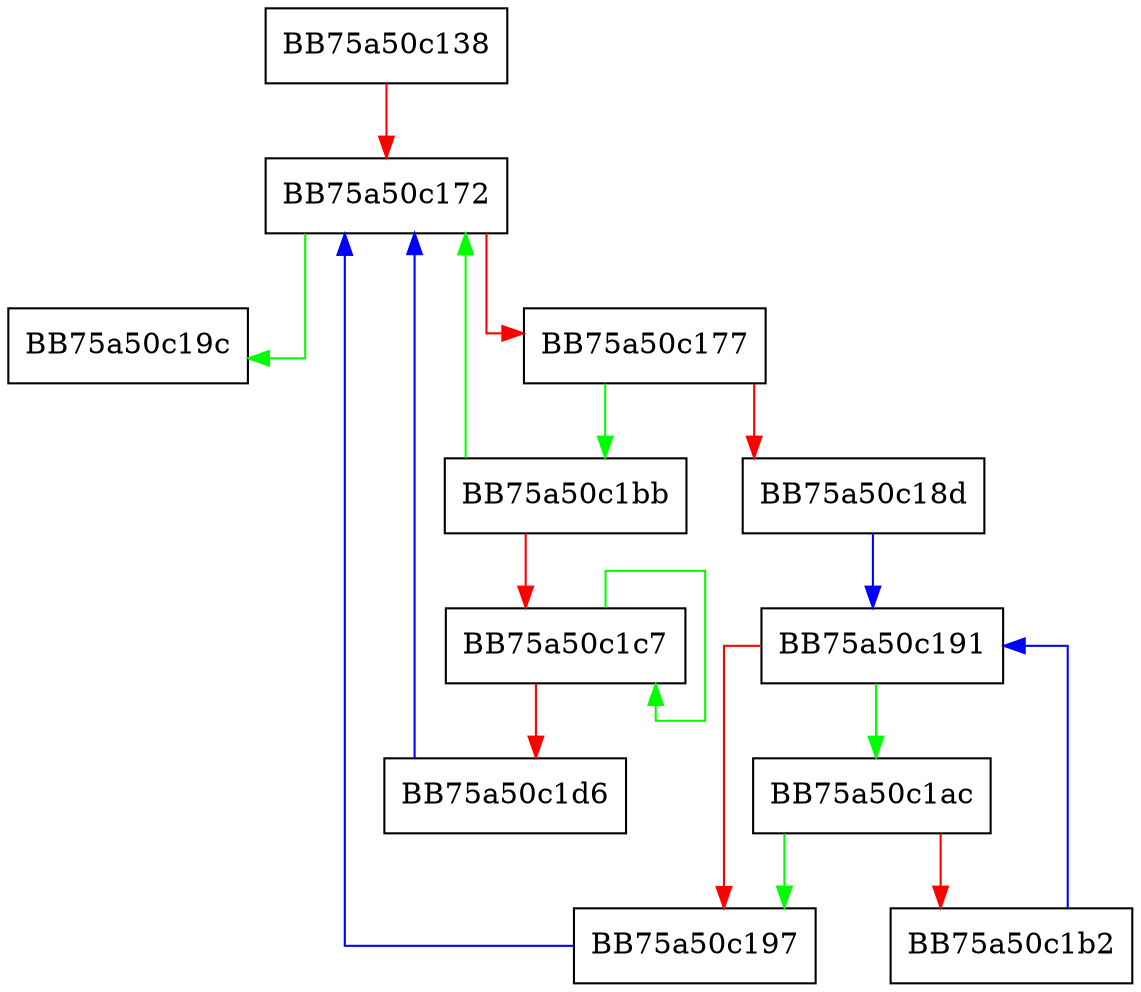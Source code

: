 digraph Grab {
  node [shape="box"];
  graph [splines=ortho];
  BB75a50c138 -> BB75a50c172 [color="red"];
  BB75a50c172 -> BB75a50c19c [color="green"];
  BB75a50c172 -> BB75a50c177 [color="red"];
  BB75a50c177 -> BB75a50c1bb [color="green"];
  BB75a50c177 -> BB75a50c18d [color="red"];
  BB75a50c18d -> BB75a50c191 [color="blue"];
  BB75a50c191 -> BB75a50c1ac [color="green"];
  BB75a50c191 -> BB75a50c197 [color="red"];
  BB75a50c197 -> BB75a50c172 [color="blue"];
  BB75a50c1ac -> BB75a50c197 [color="green"];
  BB75a50c1ac -> BB75a50c1b2 [color="red"];
  BB75a50c1b2 -> BB75a50c191 [color="blue"];
  BB75a50c1bb -> BB75a50c172 [color="green"];
  BB75a50c1bb -> BB75a50c1c7 [color="red"];
  BB75a50c1c7 -> BB75a50c1c7 [color="green"];
  BB75a50c1c7 -> BB75a50c1d6 [color="red"];
  BB75a50c1d6 -> BB75a50c172 [color="blue"];
}